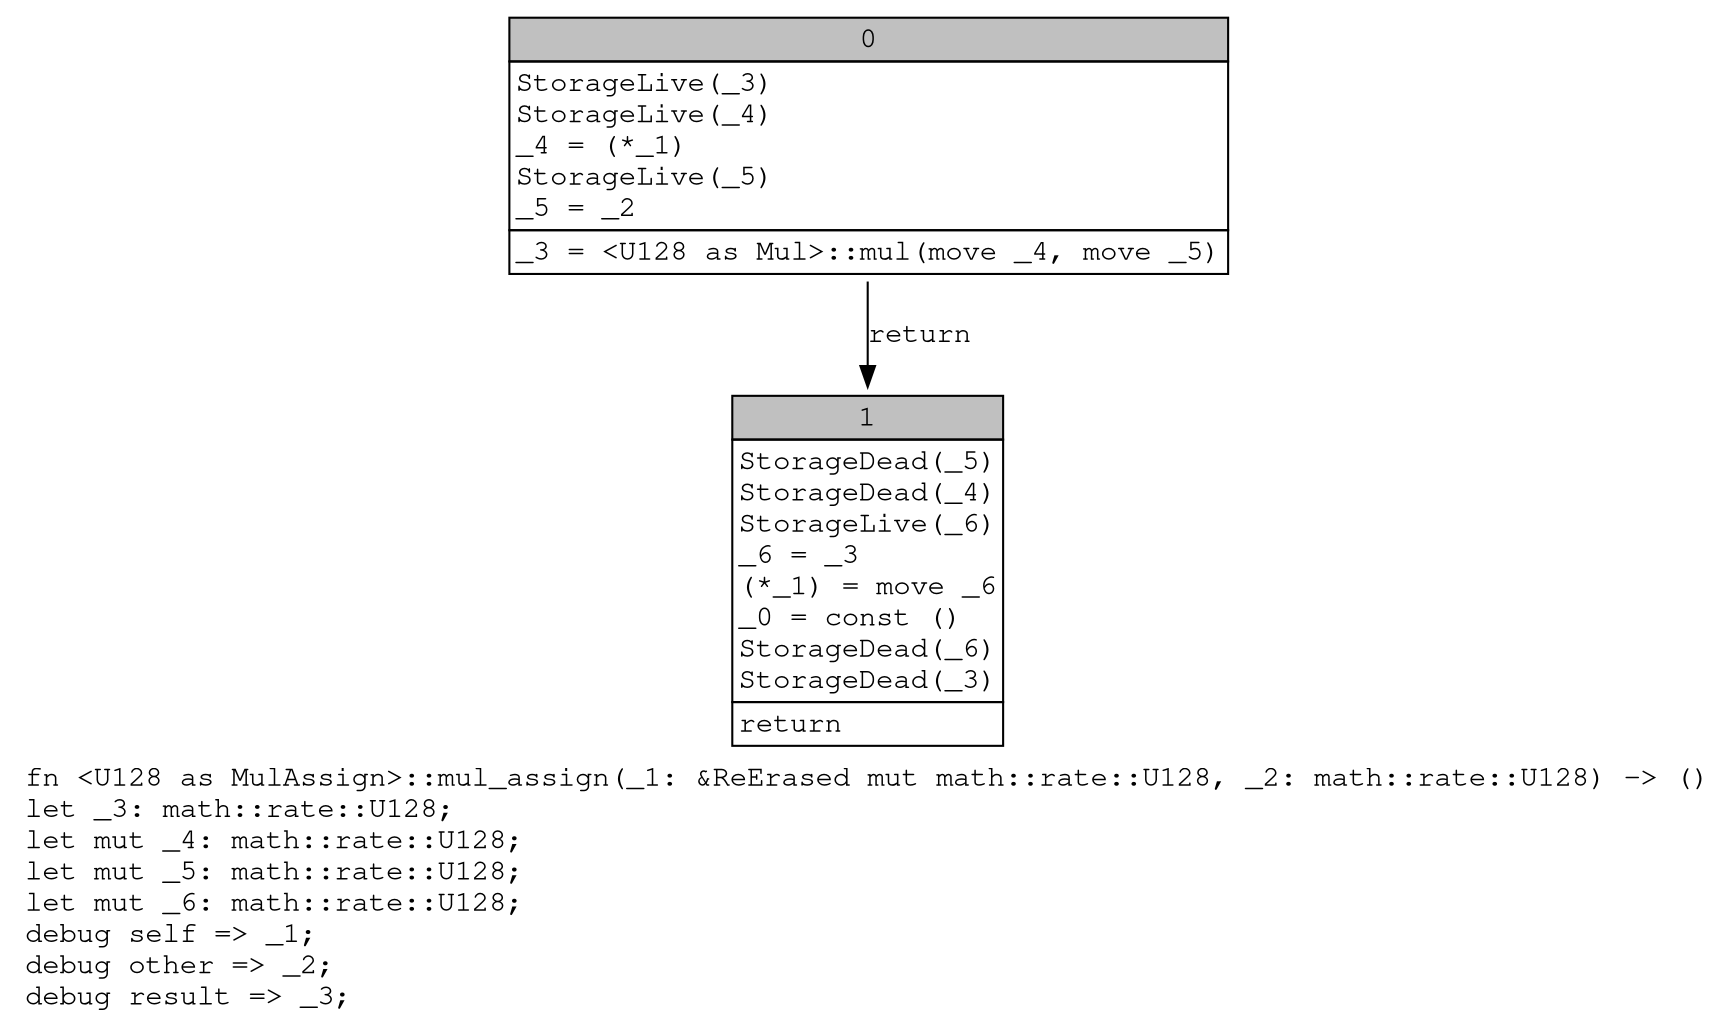 digraph Mir_0_1649 {
    graph [fontname="Courier, monospace"];
    node [fontname="Courier, monospace"];
    edge [fontname="Courier, monospace"];
    label=<fn &lt;U128 as MulAssign&gt;::mul_assign(_1: &amp;ReErased mut math::rate::U128, _2: math::rate::U128) -&gt; ()<br align="left"/>let _3: math::rate::U128;<br align="left"/>let mut _4: math::rate::U128;<br align="left"/>let mut _5: math::rate::U128;<br align="left"/>let mut _6: math::rate::U128;<br align="left"/>debug self =&gt; _1;<br align="left"/>debug other =&gt; _2;<br align="left"/>debug result =&gt; _3;<br align="left"/>>;
    bb0__0_1649 [shape="none", label=<<table border="0" cellborder="1" cellspacing="0"><tr><td bgcolor="gray" align="center" colspan="1">0</td></tr><tr><td align="left" balign="left">StorageLive(_3)<br/>StorageLive(_4)<br/>_4 = (*_1)<br/>StorageLive(_5)<br/>_5 = _2<br/></td></tr><tr><td align="left">_3 = &lt;U128 as Mul&gt;::mul(move _4, move _5)</td></tr></table>>];
    bb1__0_1649 [shape="none", label=<<table border="0" cellborder="1" cellspacing="0"><tr><td bgcolor="gray" align="center" colspan="1">1</td></tr><tr><td align="left" balign="left">StorageDead(_5)<br/>StorageDead(_4)<br/>StorageLive(_6)<br/>_6 = _3<br/>(*_1) = move _6<br/>_0 = const ()<br/>StorageDead(_6)<br/>StorageDead(_3)<br/></td></tr><tr><td align="left">return</td></tr></table>>];
    bb0__0_1649 -> bb1__0_1649 [label="return"];
}
